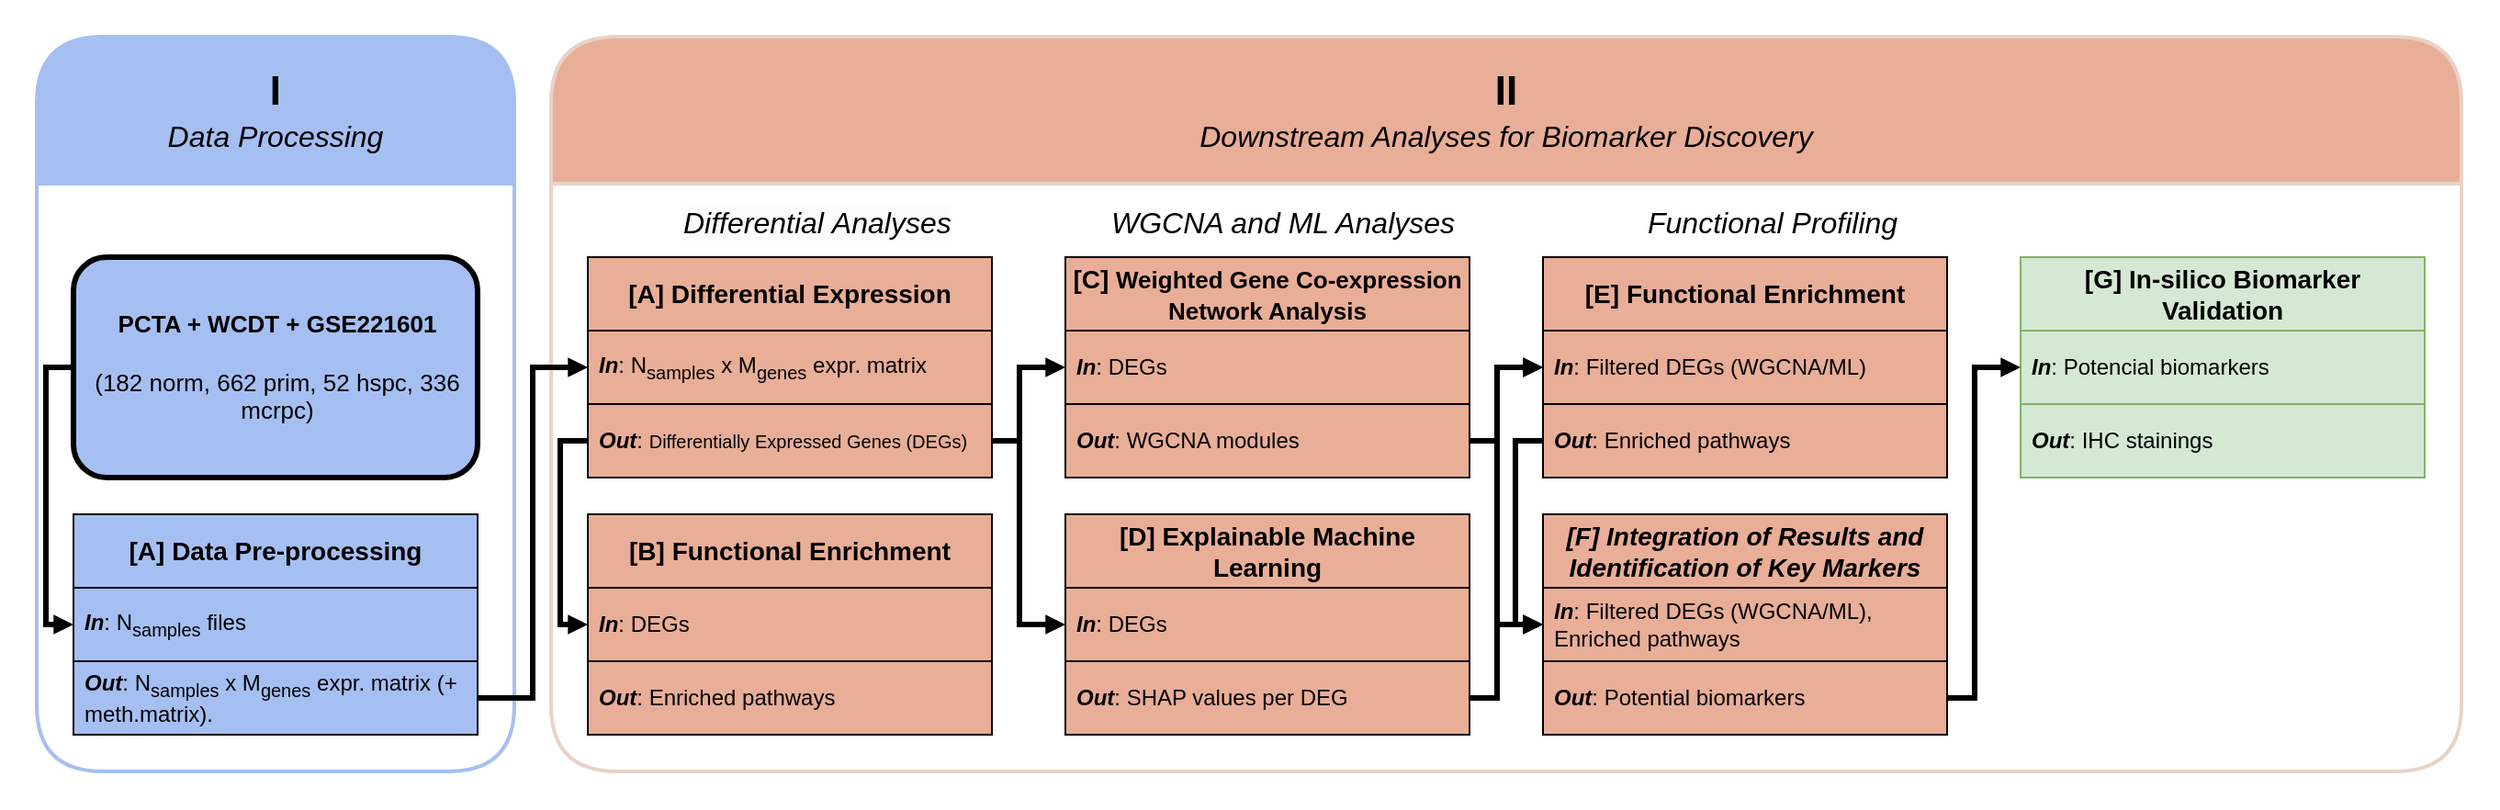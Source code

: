 <mxfile scale="2" border="0">
    <diagram name="Page-1" id="WMyTI4VWCgRzHXp1mPb9">
        <mxGraphModel dx="2144" dy="1032" grid="1" gridSize="5" guides="1" tooltips="1" connect="1" arrows="1" fold="1" page="1" pageScale="1" pageWidth="1169" pageHeight="827" math="0" shadow="0">
            <root>
                <mxCell id="0"/>
                <mxCell id="1" parent="0"/>
                <mxCell id="U7u_f17gVRgXchmAX0Bn-6" value="" style="edgeStyle=orthogonalEdgeStyle;rounded=0;orthogonalLoop=1;jettySize=auto;html=1;" parent="1" edge="1">
                    <mxGeometry relative="1" as="geometry">
                        <mxPoint x="405.372" y="341.378" as="sourcePoint"/>
                    </mxGeometry>
                </mxCell>
                <mxCell id="144" value="" style="rounded=0;whiteSpace=wrap;html=1;strokeColor=none;" vertex="1" parent="1">
                    <mxGeometry x="40" y="180" width="1360" height="440" as="geometry"/>
                </mxCell>
                <mxCell id="U7u_f17gVRgXchmAX0Bn-1" value="&lt;div style=&quot;font-size: 22px;&quot;&gt;&lt;font style=&quot;font-size: 22px;&quot;&gt;I&lt;/font&gt;&lt;/div&gt;&lt;div style=&quot;font-size: 1px;&quot;&gt;&lt;br&gt;&lt;/div&gt;&lt;div style=&quot;font-size: 16px;&quot;&gt;&lt;i&gt;&lt;span style=&quot;font-weight: normal;&quot;&gt;Data Processing&lt;/span&gt;&lt;/i&gt;&lt;/div&gt;" style="swimlane;whiteSpace=wrap;html=1;startSize=80;rounded=1;fillStyle=solid;strokeWidth=2;container=0;fillColor=#a6bff2;strokeColor=#A6BFF2;" parent="1" vertex="1">
                    <mxGeometry x="60" y="200" width="260" height="400" as="geometry">
                        <mxRectangle x="20" y="20" width="40" height="45" as="alternateBounds"/>
                    </mxGeometry>
                </mxCell>
                <mxCell id="32" value="" style="edgeStyle=orthogonalEdgeStyle;html=1;strokeWidth=2;endArrow=block;endFill=1;" parent="U7u_f17gVRgXchmAX0Bn-1" edge="1">
                    <mxGeometry relative="1" as="geometry">
                        <mxPoint x="120.0" y="440.004" as="targetPoint"/>
                    </mxGeometry>
                </mxCell>
                <mxCell id="80" value="&lt;div style=&quot;border-color: var(--border-color); font-size: 14px;&quot;&gt;&lt;b style=&quot;border-color: var(--border-color);&quot;&gt;[A] Data Pre-processing&lt;br&gt;&lt;/b&gt;&lt;/div&gt;" style="swimlane;fontStyle=0;childLayout=stackLayout;horizontal=1;startSize=40;horizontalStack=0;resizeParent=1;resizeParentMax=0;resizeLast=0;collapsible=1;marginBottom=0;whiteSpace=wrap;html=1;fontSize=12;strokeColor=#000000;fillColor=#a6bff2;" parent="U7u_f17gVRgXchmAX0Bn-1" vertex="1">
                    <mxGeometry x="20" y="260" width="220" height="120" as="geometry">
                        <mxRectangle x="20" y="240" width="175" height="35" as="alternateBounds"/>
                    </mxGeometry>
                </mxCell>
                <mxCell id="128" value="&lt;i&gt;&lt;b&gt;In&lt;/b&gt;&lt;/i&gt;: N&lt;sub style=&quot;border-color: var(--border-color);&quot;&gt;samples&lt;/sub&gt;&amp;nbsp;files" style="text;strokeColor=default;fillColor=#A6BFF2;align=left;verticalAlign=middle;spacingLeft=4;spacingRight=4;overflow=hidden;points=[[0,0.5],[1,0.5]];portConstraint=eastwest;rotatable=0;whiteSpace=wrap;html=1;fontSize=12;gradientColor=none;" parent="80" vertex="1">
                    <mxGeometry y="40" width="220" height="40" as="geometry"/>
                </mxCell>
                <mxCell id="82" value="&lt;i style=&quot;border-color: var(--border-color);&quot;&gt;&lt;b&gt;Out&lt;/b&gt;&lt;/i&gt;: N&lt;sub style=&quot;border-color: var(--border-color);&quot;&gt;samples&lt;/sub&gt;&amp;nbsp;x M&lt;sub style=&quot;border-color: var(--border-color);&quot;&gt;genes&lt;/sub&gt;&amp;nbsp;expr. matrix (+ meth.matrix)." style="text;strokeColor=default;fillColor=#a6bff2;align=left;verticalAlign=middle;spacingLeft=4;spacingRight=4;overflow=hidden;points=[[0,0.5],[1,0.5]];portConstraint=eastwest;rotatable=0;whiteSpace=wrap;html=1;fontSize=12;" parent="80" vertex="1">
                    <mxGeometry y="80" width="220" height="40" as="geometry"/>
                </mxCell>
                <mxCell id="81" value="&lt;div style=&quot;border-color: var(--border-color); font-size: 13px; text-align: center;&quot;&gt;&lt;b style=&quot;border-color: var(--border-color);&quot;&gt;PCTA + WCDT + GSE221601&lt;/b&gt;&lt;/div&gt;&lt;div style=&quot;border-color: var(--border-color); font-size: 13px; text-align: center;&quot;&gt;&lt;b style=&quot;border-color: var(--border-color);&quot;&gt;&lt;br style=&quot;border-color: var(--border-color);&quot;&gt;&lt;/b&gt;&lt;/div&gt;&lt;div style=&quot;border-color: var(--border-color); font-size: 13px; text-align: center;&quot;&gt;(182 norm, 662 prim, 52 hspc, 336 mcrpc)&lt;/div&gt;" style="text;strokeColor=default;fillColor=#A6BFF2;align=left;verticalAlign=middle;spacingLeft=4;spacingRight=4;overflow=hidden;points=[[0,0.5],[1,0.5]];portConstraint=eastwest;rotatable=0;whiteSpace=wrap;html=1;fontSize=12;gradientColor=none;rounded=1;shadow=0;strokeWidth=3;" parent="U7u_f17gVRgXchmAX0Bn-1" vertex="1">
                    <mxGeometry x="20" y="120" width="220" height="120" as="geometry"/>
                </mxCell>
                <mxCell id="126" value="" style="edgeStyle=none;html=1;exitX=0;exitY=0.5;exitDx=0;exitDy=0;rounded=0;strokeWidth=3;strokeColor=default;jumpStyle=arc;endSize=3;startSize=3;endArrow=block;endFill=1;entryX=0;entryY=0.5;entryDx=0;entryDy=0;" parent="U7u_f17gVRgXchmAX0Bn-1" source="81" target="128" edge="1">
                    <mxGeometry relative="1" as="geometry">
                        <Array as="points">
                            <mxPoint x="5" y="180"/>
                            <mxPoint x="5" y="320"/>
                        </Array>
                        <mxPoint x="-60" y="350" as="sourcePoint"/>
                        <mxPoint x="-60" y="470" as="targetPoint"/>
                    </mxGeometry>
                </mxCell>
                <mxCell id="U7u_f17gVRgXchmAX0Bn-2" value="&lt;div style=&quot;font-size: 22px;&quot;&gt;&lt;font style=&quot;font-size: 22px;&quot;&gt;II&lt;/font&gt;&lt;/div&gt;&lt;div style=&quot;font-size: 1px;&quot;&gt;&lt;font style=&quot;font-size: 1px;&quot;&gt;&lt;br&gt;&lt;/font&gt;&lt;/div&gt;&lt;div style=&quot;font-size: 16px;&quot;&gt;&lt;span style=&quot;font-weight: 400;&quot;&gt;&lt;i&gt;Downstream Analyses for Biomarker Discovery&lt;/i&gt;&lt;/span&gt;&lt;/div&gt;" style="swimlane;whiteSpace=wrap;html=1;startSize=80;rounded=1;strokeWidth=2;fillColor=#e9ae97;strokeColor=#E8D2C7;container=0;align=center;" parent="1" vertex="1">
                    <mxGeometry x="340" y="200" width="1040" height="400" as="geometry">
                        <mxRectangle x="20" y="20" width="40" height="45" as="alternateBounds"/>
                    </mxGeometry>
                </mxCell>
                <mxCell id="61" value="&lt;div style=&quot;border-color: var(--border-color); color: rgb(0, 0, 0); font-family: Helvetica; font-style: normal; font-variant-ligatures: normal; font-variant-caps: normal; font-weight: 700; letter-spacing: normal; orphans: 2; text-align: center; text-indent: 0px; text-transform: none; widows: 2; word-spacing: 0px; -webkit-text-stroke-width: 0px; background-color: rgb(251, 251, 251); text-decoration-thickness: initial; text-decoration-style: initial; text-decoration-color: initial; font-size: 16px;&quot;&gt;&lt;i style=&quot;border-color: var(--border-color); font-weight: normal;&quot;&gt;Differential&amp;nbsp;&lt;/i&gt;&lt;i style=&quot;border-color: var(--border-color); font-weight: normal;&quot;&gt;Analyses&lt;/i&gt;&lt;/div&gt;" style="text;whiteSpace=wrap;html=1;fillColor=default;" parent="U7u_f17gVRgXchmAX0Bn-2" vertex="1">
                    <mxGeometry x="70.01" y="85" width="150" height="30" as="geometry"/>
                </mxCell>
                <mxCell id="62" value="&lt;div style=&quot;text-align: center;&quot;&gt;&lt;span style=&quot;background-color: initial; font-size: 16px;&quot;&gt;&lt;i&gt;WGCNA and ML Analyses&lt;/i&gt;&lt;/span&gt;&lt;/div&gt;" style="text;whiteSpace=wrap;html=1;fillColor=default;" parent="U7u_f17gVRgXchmAX0Bn-2" vertex="1">
                    <mxGeometry x="302.51" y="85" width="195" height="30" as="geometry"/>
                </mxCell>
                <mxCell id="63" value="&lt;i style=&quot;border-color: var(--border-color); color: rgb(0, 0, 0); font-family: Helvetica; font-size: 16px; font-variant-ligatures: normal; font-variant-caps: normal; font-weight: 700; letter-spacing: normal; orphans: 2; text-align: center; text-indent: 0px; text-transform: none; widows: 2; word-spacing: 0px; -webkit-text-stroke-width: 0px; background-color: initial; text-decoration-thickness: initial; text-decoration-style: initial; text-decoration-color: initial;&quot;&gt;&lt;span style=&quot;border-color: var(--border-color); font-weight: normal;&quot;&gt;Functional Profiling&lt;/span&gt;&lt;/i&gt;" style="text;whiteSpace=wrap;html=1;fillColor=default;" parent="U7u_f17gVRgXchmAX0Bn-2" vertex="1">
                    <mxGeometry x="595.01" y="85" width="140" height="30" as="geometry"/>
                </mxCell>
                <mxCell id="90" value="&lt;div style=&quot;border-color: var(--border-color); font-size: 14px;&quot;&gt;&lt;div style=&quot;border-color: var(--border-color); font-size: 12px;&quot;&gt;&lt;div style=&quot;border-color: var(--border-color); font-size: 14px;&quot;&gt;&lt;b style=&quot;border-color: var(--border-color);&quot;&gt;[A] Differential Expression&lt;/b&gt;&lt;/div&gt;&lt;/div&gt;&lt;/div&gt;" style="swimlane;fontStyle=0;childLayout=stackLayout;horizontal=1;startSize=40;horizontalStack=0;resizeParent=1;resizeParentMax=0;resizeLast=0;collapsible=1;marginBottom=0;whiteSpace=wrap;html=1;fontSize=12;strokeColor=#000000;fillColor=#E9AE97;align=center;" parent="U7u_f17gVRgXchmAX0Bn-2" vertex="1">
                    <mxGeometry x="20" y="120" width="220" height="120" as="geometry">
                        <mxRectangle x="20" y="240" width="175" height="35" as="alternateBounds"/>
                    </mxGeometry>
                </mxCell>
                <mxCell id="91" value="&lt;i&gt;&lt;b&gt;In&lt;/b&gt;&lt;/i&gt;:&amp;nbsp;&lt;span style=&quot;border-color: var(--border-color); background-color: initial;&quot;&gt;N&lt;/span&gt;&lt;sub style=&quot;border-color: var(--border-color); background-color: initial;&quot;&gt;samples&lt;/sub&gt;&lt;span style=&quot;border-color: var(--border-color); background-color: initial;&quot;&gt;&amp;nbsp;x M&lt;/span&gt;&lt;sub style=&quot;border-color: var(--border-color); background-color: initial;&quot;&gt;genes&lt;/sub&gt;&lt;span style=&quot;border-color: var(--border-color); background-color: initial;&quot;&gt;&amp;nbsp;expr. matrix&lt;/span&gt;" style="text;strokeColor=default;fillColor=#E9AE97;align=left;verticalAlign=middle;spacingLeft=4;spacingRight=4;overflow=hidden;points=[[0,0.5],[1,0.5]];portConstraint=eastwest;rotatable=0;whiteSpace=wrap;html=1;fontSize=12;gradientColor=none;" parent="90" vertex="1">
                    <mxGeometry y="40" width="220" height="40" as="geometry"/>
                </mxCell>
                <mxCell id="92" value="&lt;i style=&quot;border-color: var(--border-color);&quot;&gt;&lt;b&gt;Out&lt;/b&gt;&lt;/i&gt;: &lt;font style=&quot;font-size: 10px;&quot;&gt;Differentially Expressed Genes (DEGs)&lt;/font&gt;" style="text;strokeColor=default;fillColor=#E9AE97;align=left;verticalAlign=middle;spacingLeft=4;spacingRight=4;overflow=hidden;points=[[0,0.5],[1,0.5]];portConstraint=eastwest;rotatable=0;whiteSpace=wrap;html=1;fontSize=12;" parent="90" vertex="1">
                    <mxGeometry y="80" width="220" height="40" as="geometry"/>
                </mxCell>
                <mxCell id="93" value="&lt;div style=&quot;border-color: var(--border-color); font-size: 14px;&quot;&gt;&lt;div style=&quot;border-color: var(--border-color); font-size: 12px;&quot;&gt;&lt;div style=&quot;border-color: var(--border-color); font-size: 14px;&quot;&gt;&lt;div style=&quot;border-color: var(--border-color);&quot;&gt;&lt;b style=&quot;border-color: var(--border-color);&quot;&gt;&lt;font style=&quot;border-color: var(--border-color);&quot;&gt;&lt;span style=&quot;border-color: var(--border-color);&quot;&gt;[B] Functional Enrichment&lt;/span&gt;&lt;/font&gt;&lt;/b&gt;&lt;/div&gt;&lt;/div&gt;&lt;/div&gt;&lt;/div&gt;" style="swimlane;fontStyle=0;childLayout=stackLayout;horizontal=1;startSize=40;horizontalStack=0;resizeParent=1;resizeParentMax=0;resizeLast=0;collapsible=1;marginBottom=0;whiteSpace=wrap;html=1;fontSize=12;strokeColor=#000000;fillColor=#E9AE97;" parent="U7u_f17gVRgXchmAX0Bn-2" vertex="1">
                    <mxGeometry x="20" y="260" width="220" height="120" as="geometry">
                        <mxRectangle x="20" y="240" width="175" height="35" as="alternateBounds"/>
                    </mxGeometry>
                </mxCell>
                <mxCell id="94" value="&lt;i&gt;&lt;b&gt;In&lt;/b&gt;&lt;/i&gt;: DEGs" style="text;strokeColor=default;fillColor=#E9AE97;align=left;verticalAlign=middle;spacingLeft=4;spacingRight=4;overflow=hidden;points=[[0,0.5],[1,0.5]];portConstraint=eastwest;rotatable=0;whiteSpace=wrap;html=1;fontSize=12;gradientColor=none;" parent="93" vertex="1">
                    <mxGeometry y="40" width="220" height="40" as="geometry"/>
                </mxCell>
                <mxCell id="95" value="&lt;i style=&quot;border-color: var(--border-color);&quot;&gt;&lt;b&gt;Out&lt;/b&gt;&lt;/i&gt;: Enriched pathways" style="text;strokeColor=default;fillColor=#E9AE97;align=left;verticalAlign=middle;spacingLeft=4;spacingRight=4;overflow=hidden;points=[[0,0.5],[1,0.5]];portConstraint=eastwest;rotatable=0;whiteSpace=wrap;html=1;fontSize=12;" parent="93" vertex="1">
                    <mxGeometry y="80" width="220" height="40" as="geometry"/>
                </mxCell>
                <mxCell id="97" value="&lt;div style=&quot;border-color: var(--border-color); font-size: 14px;&quot;&gt;&lt;div style=&quot;border-color: var(--border-color); font-size: 12px;&quot;&gt;&lt;div style=&quot;border-color: var(--border-color); font-size: 14px;&quot;&gt;&lt;b&gt;[C]&amp;nbsp;&lt;/b&gt;&lt;span style=&quot;font-size: 13px; background-color: initial;&quot;&gt;&lt;b&gt;Weighted Gene Co-expression Network Analysis&lt;/b&gt;&lt;/span&gt;&lt;/div&gt;&lt;/div&gt;&lt;/div&gt;" style="swimlane;fontStyle=0;childLayout=stackLayout;horizontal=1;startSize=40;horizontalStack=0;resizeParent=1;resizeParentMax=0;resizeLast=0;collapsible=1;marginBottom=0;whiteSpace=wrap;html=1;fontSize=12;strokeColor=#000000;fillColor=#E9AE97;" parent="U7u_f17gVRgXchmAX0Bn-2" vertex="1">
                    <mxGeometry x="280" y="120" width="220" height="120" as="geometry">
                        <mxRectangle x="20" y="240" width="175" height="35" as="alternateBounds"/>
                    </mxGeometry>
                </mxCell>
                <mxCell id="98" value="&lt;i&gt;&lt;b&gt;In&lt;/b&gt;&lt;/i&gt;: DEGs" style="text;strokeColor=default;fillColor=#E9AE97;align=left;verticalAlign=middle;spacingLeft=4;spacingRight=4;overflow=hidden;points=[[0,0.5],[1,0.5]];portConstraint=eastwest;rotatable=0;whiteSpace=wrap;html=1;fontSize=12;gradientColor=none;" parent="97" vertex="1">
                    <mxGeometry y="40" width="220" height="40" as="geometry"/>
                </mxCell>
                <mxCell id="99" value="&lt;i style=&quot;border-color: var(--border-color);&quot;&gt;&lt;b&gt;Out&lt;/b&gt;&lt;/i&gt;: WGCNA modules" style="text;strokeColor=default;fillColor=#E9AE97;align=left;verticalAlign=middle;spacingLeft=4;spacingRight=4;overflow=hidden;points=[[0,0.5],[1,0.5]];portConstraint=eastwest;rotatable=0;whiteSpace=wrap;html=1;fontSize=12;" parent="97" vertex="1">
                    <mxGeometry y="80" width="220" height="40" as="geometry"/>
                </mxCell>
                <mxCell id="100" value="&lt;div style=&quot;border-color: var(--border-color); font-size: 14px;&quot;&gt;&lt;div style=&quot;border-color: var(--border-color); font-size: 12px;&quot;&gt;&lt;div style=&quot;border-color: var(--border-color); font-size: 14px;&quot;&gt;&lt;div style=&quot;border-color: var(--border-color);&quot;&gt;&lt;span style=&quot;border-color: var(--border-color);&quot;&gt;&lt;b&gt;[D] Explainable Machine Learning&lt;br&gt;&lt;/b&gt;&lt;/span&gt;&lt;/div&gt;&lt;/div&gt;&lt;/div&gt;&lt;/div&gt;" style="swimlane;fontStyle=0;childLayout=stackLayout;horizontal=1;startSize=40;horizontalStack=0;resizeParent=1;resizeParentMax=0;resizeLast=0;collapsible=1;marginBottom=0;whiteSpace=wrap;html=1;fontSize=12;strokeColor=#000000;fillColor=#E9AE97;" parent="U7u_f17gVRgXchmAX0Bn-2" vertex="1">
                    <mxGeometry x="280" y="260" width="220" height="120" as="geometry">
                        <mxRectangle x="20" y="240" width="175" height="35" as="alternateBounds"/>
                    </mxGeometry>
                </mxCell>
                <mxCell id="101" value="&lt;i&gt;&lt;b&gt;In&lt;/b&gt;&lt;/i&gt;: DEGs" style="text;strokeColor=default;fillColor=#E9AE97;align=left;verticalAlign=middle;spacingLeft=4;spacingRight=4;overflow=hidden;points=[[0,0.5],[1,0.5]];portConstraint=eastwest;rotatable=0;whiteSpace=wrap;html=1;fontSize=12;gradientColor=none;" parent="100" vertex="1">
                    <mxGeometry y="40" width="220" height="40" as="geometry"/>
                </mxCell>
                <mxCell id="102" value="&lt;i style=&quot;border-color: var(--border-color);&quot;&gt;&lt;b&gt;Out&lt;/b&gt;&lt;/i&gt;: SHAP values per DEG" style="text;strokeColor=default;fillColor=#E9AE97;align=left;verticalAlign=middle;spacingLeft=4;spacingRight=4;overflow=hidden;points=[[0,0.5],[1,0.5]];portConstraint=eastwest;rotatable=0;whiteSpace=wrap;html=1;fontSize=12;" parent="100" vertex="1">
                    <mxGeometry y="80" width="220" height="40" as="geometry"/>
                </mxCell>
                <mxCell id="111" value="&lt;div style=&quot;border-color: var(--border-color); font-size: 14px;&quot;&gt;&lt;div style=&quot;border-color: var(--border-color); font-size: 12px;&quot;&gt;&lt;div style=&quot;border-color: var(--border-color); font-size: 14px;&quot;&gt;&lt;b&gt;[E]&amp;nbsp;&lt;/b&gt;&lt;b style=&quot;background-color: initial; border-color: var(--border-color);&quot;&gt;Functional Enrichment&lt;/b&gt;&lt;br&gt;&lt;/div&gt;&lt;/div&gt;&lt;/div&gt;" style="swimlane;fontStyle=0;childLayout=stackLayout;horizontal=1;startSize=40;horizontalStack=0;resizeParent=1;resizeParentMax=0;resizeLast=0;collapsible=1;marginBottom=0;whiteSpace=wrap;html=1;fontSize=12;strokeColor=#000000;fillColor=#E9AE97;" parent="U7u_f17gVRgXchmAX0Bn-2" vertex="1">
                    <mxGeometry x="540" y="120" width="220" height="120" as="geometry">
                        <mxRectangle x="20" y="240" width="175" height="35" as="alternateBounds"/>
                    </mxGeometry>
                </mxCell>
                <mxCell id="112" value="&lt;i&gt;&lt;b&gt;In&lt;/b&gt;&lt;/i&gt;: Filtered DEGs (WGCNA/ML)" style="text;strokeColor=default;fillColor=#E9AE97;align=left;verticalAlign=middle;spacingLeft=4;spacingRight=4;overflow=hidden;points=[[0,0.5],[1,0.5]];portConstraint=eastwest;rotatable=0;whiteSpace=wrap;html=1;fontSize=12;gradientColor=none;" parent="111" vertex="1">
                    <mxGeometry y="40" width="220" height="40" as="geometry"/>
                </mxCell>
                <mxCell id="113" value="&lt;i style=&quot;border-color: var(--border-color);&quot;&gt;&lt;b&gt;Out&lt;/b&gt;&lt;/i&gt;: Enriched pathways" style="text;strokeColor=default;fillColor=#E9AE97;align=left;verticalAlign=middle;spacingLeft=4;spacingRight=4;overflow=hidden;points=[[0,0.5],[1,0.5]];portConstraint=eastwest;rotatable=0;whiteSpace=wrap;html=1;fontSize=12;" parent="111" vertex="1">
                    <mxGeometry y="80" width="220" height="40" as="geometry"/>
                </mxCell>
                <mxCell id="114" value="&lt;div style=&quot;border-color: var(--border-color); font-size: 14px;&quot;&gt;&lt;div style=&quot;border-color: var(--border-color); font-size: 12px;&quot;&gt;&lt;div style=&quot;border-color: var(--border-color); font-size: 14px;&quot;&gt;&lt;b&gt;&lt;i&gt;[F] Integration of Results and Identification of Key Markers&lt;/i&gt;&lt;/b&gt;&lt;/div&gt;&lt;/div&gt;&lt;/div&gt;" style="swimlane;fontStyle=0;childLayout=stackLayout;horizontal=1;startSize=40;horizontalStack=0;resizeParent=1;resizeParentMax=0;resizeLast=0;collapsible=1;marginBottom=0;whiteSpace=wrap;html=1;fontSize=12;strokeColor=#000000;fillColor=#E9AE97;" parent="U7u_f17gVRgXchmAX0Bn-2" vertex="1">
                    <mxGeometry x="540" y="260" width="220" height="120" as="geometry">
                        <mxRectangle x="20" y="240" width="175" height="35" as="alternateBounds"/>
                    </mxGeometry>
                </mxCell>
                <mxCell id="115" value="&lt;i&gt;&lt;b&gt;In&lt;/b&gt;&lt;/i&gt;: Filtered DEGs (WGCNA/ML), Enriched pathways" style="text;strokeColor=#000000;fillColor=#E9AE97;align=left;verticalAlign=middle;spacingLeft=4;spacingRight=4;overflow=hidden;points=[[0,0.5],[1,0.5]];portConstraint=eastwest;rotatable=0;whiteSpace=wrap;html=1;fontSize=12;" parent="114" vertex="1">
                    <mxGeometry y="40" width="220" height="40" as="geometry"/>
                </mxCell>
                <mxCell id="116" value="&lt;i style=&quot;border-color: var(--border-color);&quot;&gt;&lt;b&gt;Out&lt;/b&gt;&lt;/i&gt;: Potential biomarkers" style="text;strokeColor=#000000;fillColor=#E9AE97;align=left;verticalAlign=middle;spacingLeft=4;spacingRight=4;overflow=hidden;points=[[0,0.5],[1,0.5]];portConstraint=eastwest;rotatable=0;whiteSpace=wrap;html=1;fontSize=12;" parent="114" vertex="1">
                    <mxGeometry y="80" width="220" height="40" as="geometry"/>
                </mxCell>
                <mxCell id="129" value="&lt;div style=&quot;border-color: var(--border-color); font-size: 14px;&quot;&gt;&lt;div style=&quot;border-color: var(--border-color); font-size: 12px;&quot;&gt;&lt;div style=&quot;border-color: var(--border-color); font-size: 14px;&quot;&gt;&lt;b&gt;[G] In-silico Biomarker Validation&lt;/b&gt;&lt;br&gt;&lt;/div&gt;&lt;/div&gt;&lt;/div&gt;" style="swimlane;fontStyle=0;childLayout=stackLayout;horizontal=1;startSize=40;horizontalStack=0;resizeParent=1;resizeParentMax=0;resizeLast=0;collapsible=1;marginBottom=0;whiteSpace=wrap;html=1;fontSize=12;strokeColor=#82b366;fillColor=#d5e8d4;" parent="U7u_f17gVRgXchmAX0Bn-2" vertex="1">
                    <mxGeometry x="800" y="120" width="220" height="120" as="geometry">
                        <mxRectangle x="20" y="240" width="175" height="35" as="alternateBounds"/>
                    </mxGeometry>
                </mxCell>
                <mxCell id="130" value="&lt;i&gt;&lt;b&gt;In&lt;/b&gt;&lt;/i&gt;: Potencial biomarkers" style="text;strokeColor=#82b366;fillColor=#d5e8d4;align=left;verticalAlign=middle;spacingLeft=4;spacingRight=4;overflow=hidden;points=[[0,0.5],[1,0.5]];portConstraint=eastwest;rotatable=0;whiteSpace=wrap;html=1;fontSize=12;" parent="129" vertex="1">
                    <mxGeometry y="40" width="220" height="40" as="geometry"/>
                </mxCell>
                <mxCell id="131" value="&lt;i style=&quot;border-color: var(--border-color);&quot;&gt;&lt;b&gt;Out&lt;/b&gt;&lt;/i&gt;: IHC stainings" style="text;strokeColor=#82b366;fillColor=#d5e8d4;align=left;verticalAlign=middle;spacingLeft=4;spacingRight=4;overflow=hidden;points=[[0,0.5],[1,0.5]];portConstraint=eastwest;rotatable=0;whiteSpace=wrap;html=1;fontSize=12;" parent="129" vertex="1">
                    <mxGeometry y="80" width="220" height="40" as="geometry"/>
                </mxCell>
                <mxCell id="135" value="" style="edgeStyle=none;html=1;exitX=0;exitY=0.5;exitDx=0;exitDy=0;rounded=0;strokeWidth=3;strokeColor=default;jumpStyle=arc;endSize=3;startSize=3;endArrow=block;endFill=1;entryX=0;entryY=0.5;entryDx=0;entryDy=0;" parent="U7u_f17gVRgXchmAX0Bn-2" source="92" target="94" edge="1">
                    <mxGeometry relative="1" as="geometry">
                        <Array as="points">
                            <mxPoint x="5" y="220"/>
                            <mxPoint x="5" y="320"/>
                        </Array>
                        <mxPoint x="-15.0" y="435" as="sourcePoint"/>
                        <mxPoint x="55.01" y="255" as="targetPoint"/>
                    </mxGeometry>
                </mxCell>
                <mxCell id="136" value="" style="edgeStyle=none;html=1;exitX=1;exitY=0.5;exitDx=0;exitDy=0;rounded=0;strokeWidth=3;strokeColor=default;jumpStyle=arc;endSize=3;startSize=3;endArrow=block;endFill=1;entryX=0;entryY=0.5;entryDx=0;entryDy=0;" parent="U7u_f17gVRgXchmAX0Bn-2" source="92" target="98" edge="1">
                    <mxGeometry relative="1" as="geometry">
                        <Array as="points">
                            <mxPoint x="254.99" y="220"/>
                            <mxPoint x="254.99" y="180"/>
                        </Array>
                        <mxPoint x="280" y="295" as="sourcePoint"/>
                        <mxPoint x="280" y="395" as="targetPoint"/>
                    </mxGeometry>
                </mxCell>
                <mxCell id="137" value="" style="edgeStyle=none;html=1;exitX=1;exitY=0.5;exitDx=0;exitDy=0;rounded=0;strokeWidth=3;strokeColor=default;jumpStyle=arc;endSize=3;startSize=3;endArrow=block;endFill=1;entryX=0;entryY=0.5;entryDx=0;entryDy=0;" parent="U7u_f17gVRgXchmAX0Bn-2" source="92" target="101" edge="1">
                    <mxGeometry relative="1" as="geometry">
                        <Array as="points">
                            <mxPoint x="254.99" y="220"/>
                            <mxPoint x="254.99" y="320"/>
                        </Array>
                        <mxPoint x="245" y="365" as="sourcePoint"/>
                        <mxPoint x="285" y="185" as="targetPoint"/>
                    </mxGeometry>
                </mxCell>
                <mxCell id="138" value="" style="edgeStyle=none;html=1;exitX=1;exitY=0.5;exitDx=0;exitDy=0;rounded=0;strokeWidth=3;strokeColor=default;jumpStyle=arc;endSize=3;startSize=3;endArrow=block;endFill=1;entryX=0;entryY=0.5;entryDx=0;entryDy=0;" parent="U7u_f17gVRgXchmAX0Bn-2" source="99" target="112" edge="1">
                    <mxGeometry relative="1" as="geometry">
                        <Array as="points">
                            <mxPoint x="514.99" y="220"/>
                            <mxPoint x="514.99" y="180"/>
                        </Array>
                        <mxPoint x="504.99" y="205" as="sourcePoint"/>
                        <mxPoint x="544.99" y="305" as="targetPoint"/>
                    </mxGeometry>
                </mxCell>
                <mxCell id="139" value="" style="edgeStyle=none;html=1;exitX=1;exitY=0.5;exitDx=0;exitDy=0;rounded=0;strokeWidth=3;strokeColor=default;jumpStyle=arc;endSize=3;startSize=3;endArrow=block;endFill=1;entryX=0;entryY=0.5;entryDx=0;entryDy=0;" parent="U7u_f17gVRgXchmAX0Bn-2" source="102" target="112" edge="1">
                    <mxGeometry relative="1" as="geometry">
                        <Array as="points">
                            <mxPoint x="514.99" y="360"/>
                            <mxPoint x="514.99" y="180"/>
                        </Array>
                        <mxPoint x="514.99" y="250" as="sourcePoint"/>
                        <mxPoint x="554.99" y="350" as="targetPoint"/>
                    </mxGeometry>
                </mxCell>
                <mxCell id="141" value="" style="edgeStyle=none;html=1;exitX=0;exitY=0.5;exitDx=0;exitDy=0;rounded=0;strokeWidth=3;strokeColor=default;jumpStyle=arc;endSize=3;startSize=3;endArrow=block;endFill=1;entryX=0;entryY=0.5;entryDx=0;entryDy=0;" parent="U7u_f17gVRgXchmAX0Bn-2" source="113" target="115" edge="1">
                    <mxGeometry relative="1" as="geometry">
                        <Array as="points">
                            <mxPoint x="524.99" y="220"/>
                            <mxPoint x="524.99" y="320"/>
                        </Array>
                        <mxPoint x="534.99" y="365" as="sourcePoint"/>
                        <mxPoint x="574.99" y="185" as="targetPoint"/>
                    </mxGeometry>
                </mxCell>
                <mxCell id="142" value="" style="edgeStyle=none;html=1;exitX=1;exitY=0.5;exitDx=0;exitDy=0;rounded=0;strokeWidth=3;strokeColor=default;jumpStyle=arc;endSize=3;startSize=3;endArrow=block;endFill=1;entryX=0;entryY=0.5;entryDx=0;entryDy=0;" parent="U7u_f17gVRgXchmAX0Bn-2" source="102" target="115" edge="1">
                    <mxGeometry relative="1" as="geometry">
                        <Array as="points">
                            <mxPoint x="514.99" y="360"/>
                            <mxPoint x="514.99" y="320"/>
                        </Array>
                        <mxPoint x="505.0" y="365" as="sourcePoint"/>
                        <mxPoint x="545.0" y="185" as="targetPoint"/>
                    </mxGeometry>
                </mxCell>
                <mxCell id="143" value="" style="edgeStyle=none;html=1;exitX=1;exitY=0.5;exitDx=0;exitDy=0;rounded=0;strokeWidth=3;strokeColor=default;jumpStyle=arc;endSize=3;startSize=3;endArrow=block;endFill=1;entryX=0;entryY=0.5;entryDx=0;entryDy=0;" parent="U7u_f17gVRgXchmAX0Bn-2" source="116" target="130" edge="1">
                    <mxGeometry relative="1" as="geometry">
                        <Array as="points">
                            <mxPoint x="774.99" y="360"/>
                            <mxPoint x="774.99" y="180"/>
                        </Array>
                        <mxPoint x="505.0" y="365" as="sourcePoint"/>
                        <mxPoint x="545.0" y="325" as="targetPoint"/>
                    </mxGeometry>
                </mxCell>
                <mxCell id="134" value="" style="edgeStyle=none;html=1;exitX=1;exitY=0.5;exitDx=0;exitDy=0;rounded=0;strokeWidth=3;strokeColor=default;jumpStyle=arc;endSize=3;startSize=3;endArrow=block;endFill=1;entryX=0;entryY=0.5;entryDx=0;entryDy=0;" parent="1" source="82" target="91" edge="1">
                    <mxGeometry relative="1" as="geometry">
                        <Array as="points">
                            <mxPoint x="330" y="560"/>
                            <mxPoint x="330" y="380"/>
                        </Array>
                        <mxPoint x="325.0" y="570" as="sourcePoint"/>
                        <mxPoint x="325.0" y="710" as="targetPoint"/>
                    </mxGeometry>
                </mxCell>
            </root>
        </mxGraphModel>
    </diagram>
</mxfile>
